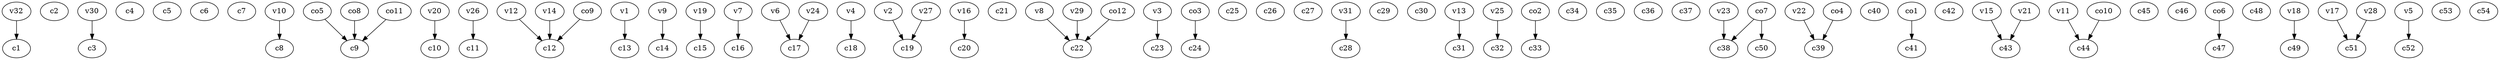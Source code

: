 strict digraph  {
c1;
c2;
c3;
c4;
c5;
c6;
c7;
c8;
c9;
c10;
c11;
c12;
c13;
c14;
c15;
c16;
c17;
c18;
c19;
c20;
c21;
c22;
c23;
c24;
c25;
c26;
c27;
c28;
c29;
c30;
c31;
c32;
c33;
c34;
c35;
c36;
c37;
c38;
c39;
c40;
c41;
c42;
c43;
c44;
c45;
c46;
c47;
c48;
c49;
c50;
c51;
c52;
c53;
c54;
v1;
v2;
v3;
v4;
v5;
v6;
v7;
v8;
v9;
v10;
v11;
v12;
v13;
v14;
v15;
v16;
v17;
v18;
v19;
v20;
v21;
v22;
v23;
v24;
v25;
v26;
v27;
v28;
v29;
v30;
v31;
v32;
co1;
co2;
co3;
co4;
co5;
co6;
co7;
co8;
co9;
co10;
co11;
co12;
v1 -> c13  [weight=1];
v2 -> c19  [weight=1];
v3 -> c23  [weight=1];
v4 -> c18  [weight=1];
v5 -> c52  [weight=1];
v6 -> c17  [weight=1];
v7 -> c16  [weight=1];
v8 -> c22  [weight=1];
v9 -> c14  [weight=1];
v10 -> c8  [weight=1];
v11 -> c44  [weight=1];
v12 -> c12  [weight=1];
v13 -> c31  [weight=1];
v14 -> c12  [weight=1];
v15 -> c43  [weight=1];
v16 -> c20  [weight=1];
v17 -> c51  [weight=1];
v18 -> c49  [weight=1];
v19 -> c15  [weight=1];
v20 -> c10  [weight=1];
v21 -> c43  [weight=1];
v22 -> c39  [weight=1];
v23 -> c38  [weight=1];
v24 -> c17  [weight=1];
v25 -> c32  [weight=1];
v26 -> c11  [weight=1];
v27 -> c19  [weight=1];
v28 -> c51  [weight=1];
v29 -> c22  [weight=1];
v30 -> c3  [weight=1];
v31 -> c28  [weight=1];
v32 -> c1  [weight=1];
co1 -> c41  [weight=1];
co2 -> c33  [weight=1];
co3 -> c24  [weight=1];
co4 -> c39  [weight=1];
co5 -> c9  [weight=1];
co6 -> c47  [weight=1];
co7 -> c38  [weight=1];
co7 -> c50  [weight=1];
co8 -> c9  [weight=1];
co9 -> c12  [weight=1];
co10 -> c44  [weight=1];
co11 -> c9  [weight=1];
co12 -> c22  [weight=1];
}
